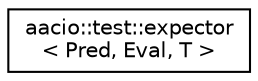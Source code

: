 digraph "Graphical Class Hierarchy"
{
  edge [fontname="Helvetica",fontsize="10",labelfontname="Helvetica",labelfontsize="10"];
  node [fontname="Helvetica",fontsize="10",shape=record];
  rankdir="LR";
  Node0 [label="aacio::test::expector\l\< Pred, Eval, T \>",height=0.2,width=0.4,color="black", fillcolor="white", style="filled",URL="$structaacio_1_1test_1_1expector.html"];
}
